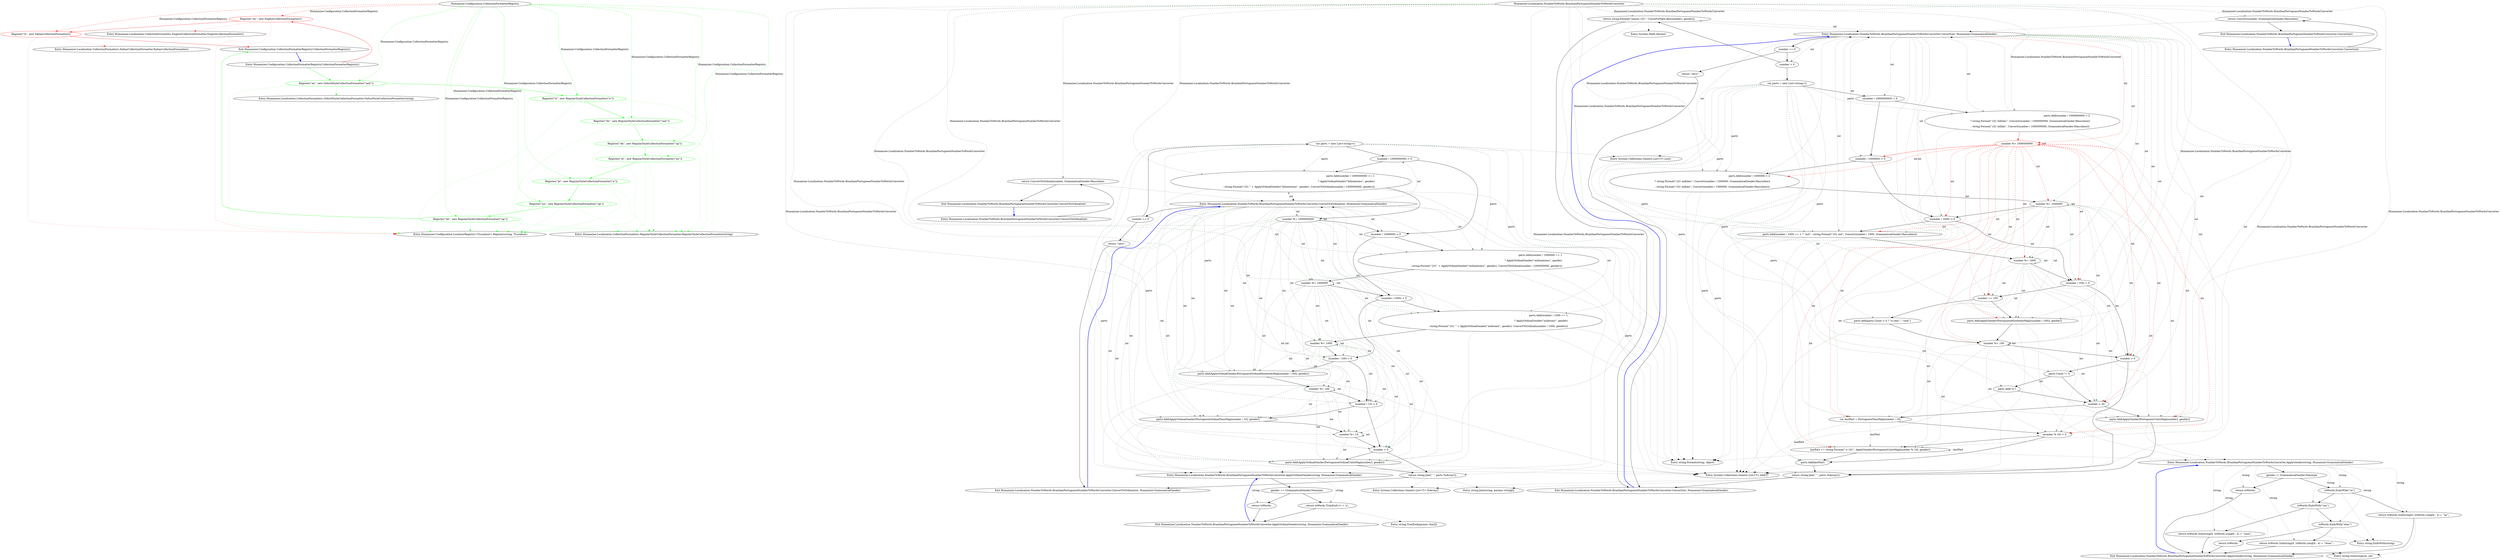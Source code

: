 digraph  {
n7 [label="Humanizer.Configuration.CollectionFormatterRegistry", span=""];
n0 [label="Entry Humanizer.Configuration.CollectionFormatterRegistry.CollectionFormatterRegistry()", span="6-6", cluster="Humanizer.Configuration.CollectionFormatterRegistry.CollectionFormatterRegistry()"];
n1 [label="Register(''en'', new EnglishCollectionFormatter())", span="9-9", cluster="Humanizer.Configuration.CollectionFormatterRegistry.CollectionFormatterRegistry()", color=red, community=0];
n2 [label="Register(''it'', new ItalianCollectionFormatter())", span="10-10", cluster="Humanizer.Configuration.CollectionFormatterRegistry.CollectionFormatterRegistry()", color=red, community=0];
n4 [label="Entry Humanizer.Localisation.CollectionFormatters.EnglishCollectionFormatter.EnglishCollectionFormatter()", span="8-8", cluster="Humanizer.Localisation.CollectionFormatters.EnglishCollectionFormatter.EnglishCollectionFormatter()"];
n5 [label="Entry Humanizer.Configuration.LocaliserRegistry<TLocaliser>.Register(string, TLocaliser)", span="54-54", cluster="Humanizer.Configuration.LocaliserRegistry<TLocaliser>.Register(string, TLocaliser)"];
n3 [label="Exit Humanizer.Configuration.CollectionFormatterRegistry.CollectionFormatterRegistry()", span="6-6", cluster="Humanizer.Configuration.CollectionFormatterRegistry.CollectionFormatterRegistry()"];
n6 [label="Entry Humanizer.Localisation.CollectionFormatters.ItalianCollectionFormatter.ItalianCollectionFormatter()", span="8-8", cluster="Humanizer.Localisation.CollectionFormatters.ItalianCollectionFormatter.ItalianCollectionFormatter()"];
d1 [label="Register(''en'', new OxfordStyleCollectionFormatter(''and''))", span="9-9", cluster="Humanizer.Configuration.CollectionFormatterRegistry.CollectionFormatterRegistry()", color=green, community=0];
d2 [label="Register(''it'', new RegularStyleCollectionFormatter(''e''))", span="10-10", cluster="Humanizer.Configuration.CollectionFormatterRegistry.CollectionFormatterRegistry()", color=green, community=0];
d10 [label="Entry Humanizer.Localisation.CollectionFormatters.OxfordStyleCollectionFormatter.OxfordStyleCollectionFormatter(string)", span="8-8", cluster="Humanizer.Localisation.CollectionFormatters.OxfordStyleCollectionFormatter.OxfordStyleCollectionFormatter(string)"];
d3 [label="Register(''de'', new RegularStyleCollectionFormatter(''und''))", span="11-11", cluster="Humanizer.Configuration.CollectionFormatterRegistry.CollectionFormatterRegistry()", color=green, community=0];
d12 [label="Entry Humanizer.Localisation.CollectionFormatters.RegularStyleCollectionFormatter.RegularStyleCollectionFormatter(string)", span="8-8", cluster="Humanizer.Localisation.CollectionFormatters.RegularStyleCollectionFormatter.RegularStyleCollectionFormatter(string)"];
d4 [label="Register(''dk'', new RegularStyleCollectionFormatter(''og''))", span="12-12", cluster="Humanizer.Configuration.CollectionFormatterRegistry.CollectionFormatterRegistry()", color=green, community=0];
d5 [label="Register(''nl'', new RegularStyleCollectionFormatter(''en''))", span="13-13", cluster="Humanizer.Configuration.CollectionFormatterRegistry.CollectionFormatterRegistry()", color=green, community=0];
d6 [label="Register(''pt'', new RegularStyleCollectionFormatter(''e''))", span="14-14", cluster="Humanizer.Configuration.CollectionFormatterRegistry.CollectionFormatterRegistry()", color=green, community=0];
d7 [label="Register(''nn'', new RegularStyleCollectionFormatter(''og''))", span="15-15", cluster="Humanizer.Configuration.CollectionFormatterRegistry.CollectionFormatterRegistry()", color=green, community=0];
d8 [label="Register(''nb'', new RegularStyleCollectionFormatter(''og''))", span="16-16", cluster="Humanizer.Configuration.CollectionFormatterRegistry.CollectionFormatterRegistry()", color=green, community=0];
m1_31 [label="Entry System.Math.Abs(int)", span="0-0", cluster="System.Math.Abs(int)", file="EnglishCollectionFormatter.cs"];
m1_33 [label="Entry System.Collections.Generic.List<T>.List()", span="0-0", cluster="System.Collections.Generic.List<T>.List()", file="EnglishCollectionFormatter.cs"];
m1_65 [label="Entry Humanizer.Localisation.NumberToWords.BrazilianPortugueseNumberToWordsConverter.ConvertToOrdinal(int)", span="141-141", cluster="Humanizer.Localisation.NumberToWords.BrazilianPortugueseNumberToWordsConverter.ConvertToOrdinal(int)", file="EnglishCollectionFormatter.cs"];
m1_66 [label="return ConvertToOrdinal(number, GrammaticalGender.Masculine);", span="143-143", cluster="Humanizer.Localisation.NumberToWords.BrazilianPortugueseNumberToWordsConverter.ConvertToOrdinal(int)", file="EnglishCollectionFormatter.cs"];
m1_67 [label="Exit Humanizer.Localisation.NumberToWords.BrazilianPortugueseNumberToWordsConverter.ConvertToOrdinal(int)", span="141-141", cluster="Humanizer.Localisation.NumberToWords.BrazilianPortugueseNumberToWordsConverter.ConvertToOrdinal(int)", file="EnglishCollectionFormatter.cs"];
m1_78 [label="Entry string.EndsWith(string)", span="0-0", cluster="string.EndsWith(string)", file="EnglishCollectionFormatter.cs"];
m1_36 [label="Entry System.Collections.Generic.List<T>.ToArray()", span="0-0", cluster="System.Collections.Generic.List<T>.ToArray()", file="EnglishCollectionFormatter.cs"];
m1_35 [label="Entry Humanizer.Localisation.NumberToWords.BrazilianPortugueseNumberToWordsConverter.ApplyGender(string, Humanizer.GrammaticalGender)", span="146-146", cluster="Humanizer.Localisation.NumberToWords.BrazilianPortugueseNumberToWordsConverter.ApplyGender(string, Humanizer.GrammaticalGender)", file="EnglishCollectionFormatter.cs"];
m1_68 [label="gender != GrammaticalGender.Feminine", span="148-148", cluster="Humanizer.Localisation.NumberToWords.BrazilianPortugueseNumberToWordsConverter.ApplyGender(string, Humanizer.GrammaticalGender)", file="EnglishCollectionFormatter.cs"];
m1_69 [label="return toWords;", span="149-149", cluster="Humanizer.Localisation.NumberToWords.BrazilianPortugueseNumberToWordsConverter.ApplyGender(string, Humanizer.GrammaticalGender)", file="EnglishCollectionFormatter.cs"];
m1_70 [label="toWords.EndsWith(''os'')", span="151-151", cluster="Humanizer.Localisation.NumberToWords.BrazilianPortugueseNumberToWordsConverter.ApplyGender(string, Humanizer.GrammaticalGender)", file="EnglishCollectionFormatter.cs"];
m1_71 [label="return toWords.Substring(0, toWords.Length - 2) + ''as'';", span="152-152", cluster="Humanizer.Localisation.NumberToWords.BrazilianPortugueseNumberToWordsConverter.ApplyGender(string, Humanizer.GrammaticalGender)", file="EnglishCollectionFormatter.cs"];
m1_72 [label="toWords.EndsWith(''um'')", span="154-154", cluster="Humanizer.Localisation.NumberToWords.BrazilianPortugueseNumberToWordsConverter.ApplyGender(string, Humanizer.GrammaticalGender)", file="EnglishCollectionFormatter.cs"];
m1_73 [label="return toWords.Substring(0, toWords.Length - 2) + ''uma'';", span="155-155", cluster="Humanizer.Localisation.NumberToWords.BrazilianPortugueseNumberToWordsConverter.ApplyGender(string, Humanizer.GrammaticalGender)", file="EnglishCollectionFormatter.cs"];
m1_74 [label="toWords.EndsWith(''dois'')", span="157-157", cluster="Humanizer.Localisation.NumberToWords.BrazilianPortugueseNumberToWordsConverter.ApplyGender(string, Humanizer.GrammaticalGender)", file="EnglishCollectionFormatter.cs"];
m1_75 [label="return toWords.Substring(0, toWords.Length - 4) + ''duas'';", span="158-158", cluster="Humanizer.Localisation.NumberToWords.BrazilianPortugueseNumberToWordsConverter.ApplyGender(string, Humanizer.GrammaticalGender)", file="EnglishCollectionFormatter.cs"];
m1_76 [label="return toWords;", span="160-160", cluster="Humanizer.Localisation.NumberToWords.BrazilianPortugueseNumberToWordsConverter.ApplyGender(string, Humanizer.GrammaticalGender)", file="EnglishCollectionFormatter.cs"];
m1_77 [label="Exit Humanizer.Localisation.NumberToWords.BrazilianPortugueseNumberToWordsConverter.ApplyGender(string, Humanizer.GrammaticalGender)", span="146-146", cluster="Humanizer.Localisation.NumberToWords.BrazilianPortugueseNumberToWordsConverter.ApplyGender(string, Humanizer.GrammaticalGender)", file="EnglishCollectionFormatter.cs"];
m1_34 [label="Entry System.Collections.Generic.List<T>.Add(T)", span="0-0", cluster="System.Collections.Generic.List<T>.Add(T)", file="EnglishCollectionFormatter.cs"];
m1_64 [label="Entry Humanizer.Localisation.NumberToWords.BrazilianPortugueseNumberToWordsConverter.ApplyOrdinalGender(string, Humanizer.GrammaticalGender)", span="163-163", cluster="Humanizer.Localisation.NumberToWords.BrazilianPortugueseNumberToWordsConverter.ApplyOrdinalGender(string, Humanizer.GrammaticalGender)", file="EnglishCollectionFormatter.cs"];
m1_80 [label="gender == GrammaticalGender.Feminine", span="165-165", cluster="Humanizer.Localisation.NumberToWords.BrazilianPortugueseNumberToWordsConverter.ApplyOrdinalGender(string, Humanizer.GrammaticalGender)", file="EnglishCollectionFormatter.cs"];
m1_81 [label="return toWords.TrimEnd('o') + 'a';", span="166-166", cluster="Humanizer.Localisation.NumberToWords.BrazilianPortugueseNumberToWordsConverter.ApplyOrdinalGender(string, Humanizer.GrammaticalGender)", file="EnglishCollectionFormatter.cs"];
m1_82 [label="return toWords;", span="168-168", cluster="Humanizer.Localisation.NumberToWords.BrazilianPortugueseNumberToWordsConverter.ApplyOrdinalGender(string, Humanizer.GrammaticalGender)", file="EnglishCollectionFormatter.cs"];
m1_83 [label="Exit Humanizer.Localisation.NumberToWords.BrazilianPortugueseNumberToWordsConverter.ApplyOrdinalGender(string, Humanizer.GrammaticalGender)", span="163-163", cluster="Humanizer.Localisation.NumberToWords.BrazilianPortugueseNumberToWordsConverter.ApplyOrdinalGender(string, Humanizer.GrammaticalGender)", file="EnglishCollectionFormatter.cs"];
m1_37 [label="Entry string.Join(string, params string[])", span="0-0", cluster="string.Join(string, params string[])", file="EnglishCollectionFormatter.cs"];
m1_0 [label="Entry Humanizer.Localisation.NumberToWords.BrazilianPortugueseNumberToWordsConverter.Convert(int, Humanizer.GrammaticalGender)", span="15-15", cluster="Humanizer.Localisation.NumberToWords.BrazilianPortugueseNumberToWordsConverter.Convert(int, Humanizer.GrammaticalGender)", file="EnglishCollectionFormatter.cs"];
m1_1 [label="number == 0", span="17-17", cluster="Humanizer.Localisation.NumberToWords.BrazilianPortugueseNumberToWordsConverter.Convert(int, Humanizer.GrammaticalGender)", file="EnglishCollectionFormatter.cs"];
m1_3 [label="number < 0", span="20-20", cluster="Humanizer.Localisation.NumberToWords.BrazilianPortugueseNumberToWordsConverter.Convert(int, Humanizer.GrammaticalGender)", file="EnglishCollectionFormatter.cs"];
m1_4 [label="return string.Format(''menos {0}'', Convert(Math.Abs(number), gender));", span="21-21", cluster="Humanizer.Localisation.NumberToWords.BrazilianPortugueseNumberToWordsConverter.Convert(int, Humanizer.GrammaticalGender)", file="EnglishCollectionFormatter.cs"];
m1_6 [label="(number / 1000000000) > 0", span="25-25", cluster="Humanizer.Localisation.NumberToWords.BrazilianPortugueseNumberToWordsConverter.Convert(int, Humanizer.GrammaticalGender)", file="EnglishCollectionFormatter.cs"];
m1_7 [label="parts.Add(number / 1000000000 > 2\r\n                    ? string.Format(''{0} bilhões'', Convert(number / 1000000000, GrammaticalGender.Masculine))\r\n                    : string.Format(''{0} bilhão'', Convert(number / 1000000000, GrammaticalGender.Masculine)))", span="28-30", cluster="Humanizer.Localisation.NumberToWords.BrazilianPortugueseNumberToWordsConverter.Convert(int, Humanizer.GrammaticalGender)", file="EnglishCollectionFormatter.cs"];
m1_8 [label="number %= 1000000000", span="32-32", cluster="Humanizer.Localisation.NumberToWords.BrazilianPortugueseNumberToWordsConverter.Convert(int, Humanizer.GrammaticalGender)", color=red, community=0, file="EnglishCollectionFormatter.cs"];
m1_9 [label="(number / 1000000) > 0", span="35-35", cluster="Humanizer.Localisation.NumberToWords.BrazilianPortugueseNumberToWordsConverter.Convert(int, Humanizer.GrammaticalGender)", file="EnglishCollectionFormatter.cs"];
m1_10 [label="parts.Add(number / 1000000 > 2\r\n                    ? string.Format(''{0} milhões'', Convert(number / 1000000, GrammaticalGender.Masculine))\r\n                    : string.Format(''{0} milhão'', Convert(number / 1000000, GrammaticalGender.Masculine)))", span="38-40", cluster="Humanizer.Localisation.NumberToWords.BrazilianPortugueseNumberToWordsConverter.Convert(int, Humanizer.GrammaticalGender)", file="EnglishCollectionFormatter.cs"];
m1_11 [label="number %= 1000000", span="42-42", cluster="Humanizer.Localisation.NumberToWords.BrazilianPortugueseNumberToWordsConverter.Convert(int, Humanizer.GrammaticalGender)", file="EnglishCollectionFormatter.cs"];
m1_12 [label="(number / 1000) > 0", span="45-45", cluster="Humanizer.Localisation.NumberToWords.BrazilianPortugueseNumberToWordsConverter.Convert(int, Humanizer.GrammaticalGender)", file="EnglishCollectionFormatter.cs"];
m1_13 [label="parts.Add(number / 1000 == 1 ? ''mil'' : string.Format(''{0} mil'', Convert(number / 1000, GrammaticalGender.Masculine)))", span="48-48", cluster="Humanizer.Localisation.NumberToWords.BrazilianPortugueseNumberToWordsConverter.Convert(int, Humanizer.GrammaticalGender)", file="EnglishCollectionFormatter.cs"];
m1_14 [label="number %= 1000", span="49-49", cluster="Humanizer.Localisation.NumberToWords.BrazilianPortugueseNumberToWordsConverter.Convert(int, Humanizer.GrammaticalGender)", file="EnglishCollectionFormatter.cs"];
m1_15 [label="(number / 100) > 0", span="52-52", cluster="Humanizer.Localisation.NumberToWords.BrazilianPortugueseNumberToWordsConverter.Convert(int, Humanizer.GrammaticalGender)", file="EnglishCollectionFormatter.cs"];
m1_16 [label="number == 100", span="54-54", cluster="Humanizer.Localisation.NumberToWords.BrazilianPortugueseNumberToWordsConverter.Convert(int, Humanizer.GrammaticalGender)", file="EnglishCollectionFormatter.cs"];
m1_18 [label="parts.Add(ApplyGender(PortugueseHundredsMap[(number / 100)], gender))", span="58-58", cluster="Humanizer.Localisation.NumberToWords.BrazilianPortugueseNumberToWordsConverter.Convert(int, Humanizer.GrammaticalGender)", file="EnglishCollectionFormatter.cs"];
m1_19 [label="number %= 100", span="60-60", cluster="Humanizer.Localisation.NumberToWords.BrazilianPortugueseNumberToWordsConverter.Convert(int, Humanizer.GrammaticalGender)", file="EnglishCollectionFormatter.cs"];
m1_20 [label="number > 0", span="63-63", cluster="Humanizer.Localisation.NumberToWords.BrazilianPortugueseNumberToWordsConverter.Convert(int, Humanizer.GrammaticalGender)", file="EnglishCollectionFormatter.cs"];
m1_23 [label="number < 20", span="68-68", cluster="Humanizer.Localisation.NumberToWords.BrazilianPortugueseNumberToWordsConverter.Convert(int, Humanizer.GrammaticalGender)", file="EnglishCollectionFormatter.cs"];
m1_24 [label="parts.Add(ApplyGender(PortugueseUnitsMap[number], gender))", span="69-69", cluster="Humanizer.Localisation.NumberToWords.BrazilianPortugueseNumberToWordsConverter.Convert(int, Humanizer.GrammaticalGender)", file="EnglishCollectionFormatter.cs"];
m1_25 [label="var lastPart = PortugueseTensMap[number / 10]", span="72-72", cluster="Humanizer.Localisation.NumberToWords.BrazilianPortugueseNumberToWordsConverter.Convert(int, Humanizer.GrammaticalGender)", file="EnglishCollectionFormatter.cs"];
m1_26 [label="(number % 10) > 0", span="73-73", cluster="Humanizer.Localisation.NumberToWords.BrazilianPortugueseNumberToWordsConverter.Convert(int, Humanizer.GrammaticalGender)", file="EnglishCollectionFormatter.cs"];
m1_27 [label="lastPart += string.Format('' e {0}'', ApplyGender(PortugueseUnitsMap[number % 10], gender))", span="74-74", cluster="Humanizer.Localisation.NumberToWords.BrazilianPortugueseNumberToWordsConverter.Convert(int, Humanizer.GrammaticalGender)", file="EnglishCollectionFormatter.cs"];
m1_2 [label="return ''zero'';", span="18-18", cluster="Humanizer.Localisation.NumberToWords.BrazilianPortugueseNumberToWordsConverter.Convert(int, Humanizer.GrammaticalGender)", file="EnglishCollectionFormatter.cs"];
m1_5 [label="var parts = new List<string>()", span="23-23", cluster="Humanizer.Localisation.NumberToWords.BrazilianPortugueseNumberToWordsConverter.Convert(int, Humanizer.GrammaticalGender)", file="EnglishCollectionFormatter.cs"];
m1_17 [label="parts.Add(parts.Count > 0 ? ''e cem'' : ''cem'')", span="55-55", cluster="Humanizer.Localisation.NumberToWords.BrazilianPortugueseNumberToWordsConverter.Convert(int, Humanizer.GrammaticalGender)", file="EnglishCollectionFormatter.cs"];
m1_21 [label="parts.Count != 0", span="65-65", cluster="Humanizer.Localisation.NumberToWords.BrazilianPortugueseNumberToWordsConverter.Convert(int, Humanizer.GrammaticalGender)", file="EnglishCollectionFormatter.cs"];
m1_22 [label="parts.Add(''e'')", span="66-66", cluster="Humanizer.Localisation.NumberToWords.BrazilianPortugueseNumberToWordsConverter.Convert(int, Humanizer.GrammaticalGender)", file="EnglishCollectionFormatter.cs"];
m1_28 [label="parts.Add(lastPart)", span="76-76", cluster="Humanizer.Localisation.NumberToWords.BrazilianPortugueseNumberToWordsConverter.Convert(int, Humanizer.GrammaticalGender)", file="EnglishCollectionFormatter.cs"];
m1_29 [label="return string.Join('' '', parts.ToArray());", span="80-80", cluster="Humanizer.Localisation.NumberToWords.BrazilianPortugueseNumberToWordsConverter.Convert(int, Humanizer.GrammaticalGender)", file="EnglishCollectionFormatter.cs"];
m1_30 [label="Exit Humanizer.Localisation.NumberToWords.BrazilianPortugueseNumberToWordsConverter.Convert(int, Humanizer.GrammaticalGender)", span="15-15", cluster="Humanizer.Localisation.NumberToWords.BrazilianPortugueseNumberToWordsConverter.Convert(int, Humanizer.GrammaticalGender)", file="EnglishCollectionFormatter.cs"];
m1_38 [label="Entry Humanizer.Localisation.NumberToWords.BrazilianPortugueseNumberToWordsConverter.Convert(int)", span="83-83", cluster="Humanizer.Localisation.NumberToWords.BrazilianPortugueseNumberToWordsConverter.Convert(int)", file="EnglishCollectionFormatter.cs"];
m1_39 [label="return Convert(number, GrammaticalGender.Masculine);", span="85-85", cluster="Humanizer.Localisation.NumberToWords.BrazilianPortugueseNumberToWordsConverter.Convert(int)", file="EnglishCollectionFormatter.cs"];
m1_40 [label="Exit Humanizer.Localisation.NumberToWords.BrazilianPortugueseNumberToWordsConverter.Convert(int)", span="83-83", cluster="Humanizer.Localisation.NumberToWords.BrazilianPortugueseNumberToWordsConverter.Convert(int)", file="EnglishCollectionFormatter.cs"];
m1_84 [label="Entry string.TrimEnd(params char[])", span="0-0", cluster="string.TrimEnd(params char[])", file="EnglishCollectionFormatter.cs"];
m1_32 [label="Entry string.Format(string, object)", span="0-0", cluster="string.Format(string, object)", file="EnglishCollectionFormatter.cs"];
m1_79 [label="Entry string.Substring(int, int)", span="0-0", cluster="string.Substring(int, int)", file="EnglishCollectionFormatter.cs"];
m1_41 [label="Entry Humanizer.Localisation.NumberToWords.BrazilianPortugueseNumberToWordsConverter.ConvertToOrdinal(int, Humanizer.GrammaticalGender)", span="88-88", cluster="Humanizer.Localisation.NumberToWords.BrazilianPortugueseNumberToWordsConverter.ConvertToOrdinal(int, Humanizer.GrammaticalGender)", file="EnglishCollectionFormatter.cs"];
m1_42 [label="number == 0", span="91-91", cluster="Humanizer.Localisation.NumberToWords.BrazilianPortugueseNumberToWordsConverter.ConvertToOrdinal(int, Humanizer.GrammaticalGender)", file="EnglishCollectionFormatter.cs"];
m1_45 [label="(number / 1000000000) > 0", span="96-96", cluster="Humanizer.Localisation.NumberToWords.BrazilianPortugueseNumberToWordsConverter.ConvertToOrdinal(int, Humanizer.GrammaticalGender)", file="EnglishCollectionFormatter.cs"];
m1_46 [label="parts.Add(number / 1000000000 == 1\r\n                    ? ApplyOrdinalGender(''bilionésimo'', gender)\r\n                    : string.Format(''{0} '' + ApplyOrdinalGender(''bilionésimo'', gender), ConvertToOrdinal(number / 1000000000, gender)))", span="98-100", cluster="Humanizer.Localisation.NumberToWords.BrazilianPortugueseNumberToWordsConverter.ConvertToOrdinal(int, Humanizer.GrammaticalGender)", file="EnglishCollectionFormatter.cs"];
m1_47 [label="number %= 1000000000", span="102-102", cluster="Humanizer.Localisation.NumberToWords.BrazilianPortugueseNumberToWordsConverter.ConvertToOrdinal(int, Humanizer.GrammaticalGender)", file="EnglishCollectionFormatter.cs"];
m1_48 [label="(number / 1000000) > 0", span="105-105", cluster="Humanizer.Localisation.NumberToWords.BrazilianPortugueseNumberToWordsConverter.ConvertToOrdinal(int, Humanizer.GrammaticalGender)", file="EnglishCollectionFormatter.cs"];
m1_49 [label="parts.Add(number / 1000000 == 1\r\n                    ? ApplyOrdinalGender(''milionésimo'', gender)\r\n                    : string.Format(''{0}'' + ApplyOrdinalGender(''milionésimo'', gender), ConvertToOrdinal(number / 1000000000, gender)))", span="107-109", cluster="Humanizer.Localisation.NumberToWords.BrazilianPortugueseNumberToWordsConverter.ConvertToOrdinal(int, Humanizer.GrammaticalGender)", file="EnglishCollectionFormatter.cs"];
m1_50 [label="number %= 1000000", span="111-111", cluster="Humanizer.Localisation.NumberToWords.BrazilianPortugueseNumberToWordsConverter.ConvertToOrdinal(int, Humanizer.GrammaticalGender)", file="EnglishCollectionFormatter.cs"];
m1_51 [label="(number / 1000) > 0", span="114-114", cluster="Humanizer.Localisation.NumberToWords.BrazilianPortugueseNumberToWordsConverter.ConvertToOrdinal(int, Humanizer.GrammaticalGender)", file="EnglishCollectionFormatter.cs"];
m1_52 [label="parts.Add(number / 1000 == 1\r\n                    ? ApplyOrdinalGender(''milésimo'', gender)\r\n                    : string.Format(''{0} '' + ApplyOrdinalGender(''milésimo'', gender), ConvertToOrdinal(number / 1000, gender)))", span="116-118", cluster="Humanizer.Localisation.NumberToWords.BrazilianPortugueseNumberToWordsConverter.ConvertToOrdinal(int, Humanizer.GrammaticalGender)", file="EnglishCollectionFormatter.cs"];
m1_53 [label="number %= 1000", span="120-120", cluster="Humanizer.Localisation.NumberToWords.BrazilianPortugueseNumberToWordsConverter.ConvertToOrdinal(int, Humanizer.GrammaticalGender)", file="EnglishCollectionFormatter.cs"];
m1_54 [label="(number / 100) > 0", span="123-123", cluster="Humanizer.Localisation.NumberToWords.BrazilianPortugueseNumberToWordsConverter.ConvertToOrdinal(int, Humanizer.GrammaticalGender)", file="EnglishCollectionFormatter.cs"];
m1_55 [label="parts.Add(ApplyOrdinalGender(PortugueseOrdinalHundredsMap[number / 100], gender))", span="125-125", cluster="Humanizer.Localisation.NumberToWords.BrazilianPortugueseNumberToWordsConverter.ConvertToOrdinal(int, Humanizer.GrammaticalGender)", file="EnglishCollectionFormatter.cs"];
m1_56 [label="number %= 100", span="126-126", cluster="Humanizer.Localisation.NumberToWords.BrazilianPortugueseNumberToWordsConverter.ConvertToOrdinal(int, Humanizer.GrammaticalGender)", file="EnglishCollectionFormatter.cs"];
m1_57 [label="(number / 10) > 0", span="129-129", cluster="Humanizer.Localisation.NumberToWords.BrazilianPortugueseNumberToWordsConverter.ConvertToOrdinal(int, Humanizer.GrammaticalGender)", file="EnglishCollectionFormatter.cs"];
m1_58 [label="parts.Add(ApplyOrdinalGender(PortugueseOrdinalTensMap[number / 10], gender))", span="131-131", cluster="Humanizer.Localisation.NumberToWords.BrazilianPortugueseNumberToWordsConverter.ConvertToOrdinal(int, Humanizer.GrammaticalGender)", file="EnglishCollectionFormatter.cs"];
m1_59 [label="number %= 10", span="132-132", cluster="Humanizer.Localisation.NumberToWords.BrazilianPortugueseNumberToWordsConverter.ConvertToOrdinal(int, Humanizer.GrammaticalGender)", file="EnglishCollectionFormatter.cs"];
m1_60 [label="number > 0", span="135-135", cluster="Humanizer.Localisation.NumberToWords.BrazilianPortugueseNumberToWordsConverter.ConvertToOrdinal(int, Humanizer.GrammaticalGender)", file="EnglishCollectionFormatter.cs"];
m1_61 [label="parts.Add(ApplyOrdinalGender(PortugueseOrdinalUnitsMap[number], gender))", span="136-136", cluster="Humanizer.Localisation.NumberToWords.BrazilianPortugueseNumberToWordsConverter.ConvertToOrdinal(int, Humanizer.GrammaticalGender)", file="EnglishCollectionFormatter.cs"];
m1_43 [label="return ''zero'';", span="92-92", cluster="Humanizer.Localisation.NumberToWords.BrazilianPortugueseNumberToWordsConverter.ConvertToOrdinal(int, Humanizer.GrammaticalGender)", file="EnglishCollectionFormatter.cs"];
m1_44 [label="var parts = new List<string>()", span="94-94", cluster="Humanizer.Localisation.NumberToWords.BrazilianPortugueseNumberToWordsConverter.ConvertToOrdinal(int, Humanizer.GrammaticalGender)", file="EnglishCollectionFormatter.cs"];
m1_62 [label="return string.Join('' '', parts.ToArray());", span="138-138", cluster="Humanizer.Localisation.NumberToWords.BrazilianPortugueseNumberToWordsConverter.ConvertToOrdinal(int, Humanizer.GrammaticalGender)", file="EnglishCollectionFormatter.cs"];
m1_63 [label="Exit Humanizer.Localisation.NumberToWords.BrazilianPortugueseNumberToWordsConverter.ConvertToOrdinal(int, Humanizer.GrammaticalGender)", span="88-88", cluster="Humanizer.Localisation.NumberToWords.BrazilianPortugueseNumberToWordsConverter.ConvertToOrdinal(int, Humanizer.GrammaticalGender)", file="EnglishCollectionFormatter.cs"];
m1_85 [label="Humanizer.Localisation.NumberToWords.BrazilianPortugueseNumberToWordsConverter", span="", file="EnglishCollectionFormatter.cs"];
n7 -> n1  [key=1, style=dashed, color=red, label="Humanizer.Configuration.CollectionFormatterRegistry"];
n7 -> n2  [key=1, style=dashed, color=red, label="Humanizer.Configuration.CollectionFormatterRegistry"];
n7 -> d1  [key=1, style=dashed, color=green, label="Humanizer.Configuration.CollectionFormatterRegistry"];
n7 -> d2  [key=1, style=dashed, color=green, label="Humanizer.Configuration.CollectionFormatterRegistry"];
n7 -> d3  [key=1, style=dashed, color=green, label="Humanizer.Configuration.CollectionFormatterRegistry"];
n7 -> d4  [key=1, style=dashed, color=green, label="Humanizer.Configuration.CollectionFormatterRegistry"];
n7 -> d5  [key=1, style=dashed, color=green, label="Humanizer.Configuration.CollectionFormatterRegistry"];
n7 -> d6  [key=1, style=dashed, color=green, label="Humanizer.Configuration.CollectionFormatterRegistry"];
n7 -> d7  [key=1, style=dashed, color=green, label="Humanizer.Configuration.CollectionFormatterRegistry"];
n7 -> d8  [key=1, style=dashed, color=green, label="Humanizer.Configuration.CollectionFormatterRegistry"];
n0 -> n1  [key=0, style=solid, color=red];
n0 -> d1  [key=0, style=solid, color=green];
n1 -> n2  [key=0, style=solid, color=red];
n1 -> n4  [key=2, style=dotted, color=red];
n1 -> n5  [key=2, style=dotted, color=red];
n2 -> n3  [key=0, style=solid, color=red];
n2 -> n6  [key=2, style=dotted, color=red];
n2 -> n5  [key=2, style=dotted, color=red];
n3 -> n0  [key=0, style=bold, color=blue];
d1 -> d2  [key=0, style=solid, color=green];
d1 -> d10  [key=2, style=dotted, color=green];
d1 -> n5  [key=2, style=dotted, color=green];
d2 -> d3  [key=0, style=solid, color=green];
d2 -> d12  [key=2, style=dotted, color=green];
d2 -> n5  [key=2, style=dotted, color=green];
d3 -> d4  [key=0, style=solid, color=green];
d3 -> d12  [key=2, style=dotted, color=green];
d3 -> n5  [key=2, style=dotted, color=green];
d4 -> d5  [key=0, style=solid, color=green];
d4 -> d12  [key=2, style=dotted, color=green];
d4 -> n5  [key=2, style=dotted, color=green];
d5 -> d6  [key=0, style=solid, color=green];
d5 -> d12  [key=2, style=dotted, color=green];
d5 -> n5  [key=2, style=dotted, color=green];
d6 -> d7  [key=0, style=solid, color=green];
d6 -> d12  [key=2, style=dotted, color=green];
d6 -> n5  [key=2, style=dotted, color=green];
d7 -> d8  [key=0, style=solid, color=green];
d7 -> d12  [key=2, style=dotted, color=green];
d7 -> n5  [key=2, style=dotted, color=green];
d8 -> n3  [key=0, style=solid, color=green];
d8 -> d12  [key=2, style=dotted, color=green];
d8 -> n5  [key=2, style=dotted, color=green];
m1_65 -> m1_66  [key=0, style=solid];
m1_66 -> m1_67  [key=0, style=solid];
m1_66 -> m1_41  [key=2, style=dotted];
m1_67 -> m1_65  [key=0, style=bold, color=blue];
m1_35 -> m1_68  [key=0, style=solid];
m1_35 -> m1_69  [key=1, style=dashed, color=darkseagreen4, label=string];
m1_35 -> m1_70  [key=1, style=dashed, color=darkseagreen4, label=string];
m1_35 -> m1_71  [key=1, style=dashed, color=darkseagreen4, label=string];
m1_35 -> m1_72  [key=1, style=dashed, color=darkseagreen4, label=string];
m1_35 -> m1_73  [key=1, style=dashed, color=darkseagreen4, label=string];
m1_35 -> m1_74  [key=1, style=dashed, color=darkseagreen4, label=string];
m1_35 -> m1_75  [key=1, style=dashed, color=darkseagreen4, label=string];
m1_35 -> m1_76  [key=1, style=dashed, color=darkseagreen4, label=string];
m1_68 -> m1_69  [key=0, style=solid];
m1_68 -> m1_70  [key=0, style=solid];
m1_69 -> m1_77  [key=0, style=solid];
m1_70 -> m1_71  [key=0, style=solid];
m1_70 -> m1_72  [key=0, style=solid];
m1_70 -> m1_78  [key=2, style=dotted];
m1_71 -> m1_77  [key=0, style=solid];
m1_71 -> m1_79  [key=2, style=dotted];
m1_72 -> m1_73  [key=0, style=solid];
m1_72 -> m1_74  [key=0, style=solid];
m1_72 -> m1_78  [key=2, style=dotted];
m1_73 -> m1_77  [key=0, style=solid];
m1_73 -> m1_79  [key=2, style=dotted];
m1_74 -> m1_75  [key=0, style=solid];
m1_74 -> m1_76  [key=0, style=solid];
m1_74 -> m1_78  [key=2, style=dotted];
m1_75 -> m1_77  [key=0, style=solid];
m1_75 -> m1_79  [key=2, style=dotted];
m1_76 -> m1_77  [key=0, style=solid];
m1_77 -> m1_35  [key=0, style=bold, color=blue];
m1_64 -> m1_80  [key=0, style=solid];
m1_64 -> m1_81  [key=1, style=dashed, color=darkseagreen4, label=string];
m1_64 -> m1_82  [key=1, style=dashed, color=darkseagreen4, label=string];
m1_80 -> m1_81  [key=0, style=solid];
m1_80 -> m1_82  [key=0, style=solid];
m1_81 -> m1_83  [key=0, style=solid];
m1_81 -> m1_84  [key=2, style=dotted];
m1_82 -> m1_83  [key=0, style=solid];
m1_83 -> m1_64  [key=0, style=bold, color=blue];
m1_0 -> m1_1  [key=0, style=solid];
m1_0 -> m1_3  [key=1, style=dashed, color=darkseagreen4, label=int];
m1_0 -> m1_4  [key=1, style=dashed, color=darkseagreen4, label=int];
m1_0 -> m1_6  [key=1, style=dashed, color=darkseagreen4, label=int];
m1_0 -> m1_7  [key=1, style=dashed, color=darkseagreen4, label=int];
m1_0 -> m1_8  [key=1, style=dashed, color=red, label=int];
m1_0 -> m1_9  [key=1, style=dashed, color=darkseagreen4, label=int];
m1_0 -> m1_10  [key=1, style=dashed, color=darkseagreen4, label=int];
m1_0 -> m1_11  [key=1, style=dashed, color=darkseagreen4, label=int];
m1_0 -> m1_12  [key=1, style=dashed, color=darkseagreen4, label=int];
m1_0 -> m1_13  [key=1, style=dashed, color=darkseagreen4, label=int];
m1_0 -> m1_14  [key=1, style=dashed, color=darkseagreen4, label=int];
m1_0 -> m1_15  [key=1, style=dashed, color=darkseagreen4, label=int];
m1_0 -> m1_16  [key=1, style=dashed, color=darkseagreen4, label=int];
m1_0 -> m1_18  [key=1, style=dashed, color=darkseagreen4, label=int];
m1_0 -> m1_19  [key=1, style=dashed, color=darkseagreen4, label=int];
m1_0 -> m1_20  [key=1, style=dashed, color=darkseagreen4, label=int];
m1_0 -> m1_23  [key=1, style=dashed, color=darkseagreen4, label=int];
m1_0 -> m1_24  [key=1, style=dashed, color=darkseagreen4, label=int];
m1_0 -> m1_25  [key=1, style=dashed, color=darkseagreen4, label=int];
m1_0 -> m1_26  [key=1, style=dashed, color=darkseagreen4, label=int];
m1_0 -> m1_27  [key=1, style=dashed, color=darkseagreen4, label=int];
m1_1 -> m1_2  [key=0, style=solid];
m1_1 -> m1_3  [key=0, style=solid];
m1_3 -> m1_4  [key=0, style=solid];
m1_3 -> m1_5  [key=0, style=solid];
m1_4 -> m1_30  [key=0, style=solid];
m1_4 -> m1_31  [key=2, style=dotted];
m1_4 -> m1_0  [key=2, style=dotted];
m1_4 -> m1_32  [key=2, style=dotted];
m1_6 -> m1_7  [key=0, style=solid];
m1_6 -> m1_9  [key=0, style=solid];
m1_7 -> m1_8  [key=0, style=solid, color=red];
m1_7 -> m1_0  [key=2, style=dotted];
m1_7 -> m1_32  [key=2, style=dotted];
m1_7 -> m1_34  [key=2, style=dotted];
m1_8 -> m1_9  [key=0, style=solid, color=red];
m1_8 -> m1_8  [key=1, style=dashed, color=red, label=int];
m1_8 -> m1_10  [key=1, style=dashed, color=red, label=int];
m1_8 -> m1_11  [key=1, style=dashed, color=red, label=int];
m1_8 -> m1_12  [key=1, style=dashed, color=red, label=int];
m1_8 -> m1_13  [key=1, style=dashed, color=red, label=int];
m1_8 -> m1_14  [key=1, style=dashed, color=red, label=int];
m1_8 -> m1_15  [key=1, style=dashed, color=red, label=int];
m1_8 -> m1_16  [key=1, style=dashed, color=red, label=int];
m1_8 -> m1_18  [key=1, style=dashed, color=red, label=int];
m1_8 -> m1_19  [key=1, style=dashed, color=red, label=int];
m1_8 -> m1_20  [key=1, style=dashed, color=red, label=int];
m1_8 -> m1_23  [key=1, style=dashed, color=red, label=int];
m1_8 -> m1_24  [key=1, style=dashed, color=red, label=int];
m1_8 -> m1_25  [key=1, style=dashed, color=red, label=int];
m1_8 -> m1_26  [key=1, style=dashed, color=red, label=int];
m1_8 -> m1_27  [key=1, style=dashed, color=red, label=int];
m1_9 -> m1_10  [key=0, style=solid];
m1_9 -> m1_12  [key=0, style=solid];
m1_10 -> m1_11  [key=0, style=solid];
m1_10 -> m1_0  [key=2, style=dotted];
m1_10 -> m1_32  [key=2, style=dotted];
m1_10 -> m1_34  [key=2, style=dotted];
m1_11 -> m1_12  [key=0, style=solid];
m1_11 -> m1_11  [key=1, style=dashed, color=darkseagreen4, label=int];
m1_11 -> m1_13  [key=1, style=dashed, color=darkseagreen4, label=int];
m1_11 -> m1_14  [key=1, style=dashed, color=darkseagreen4, label=int];
m1_11 -> m1_15  [key=1, style=dashed, color=darkseagreen4, label=int];
m1_11 -> m1_16  [key=1, style=dashed, color=darkseagreen4, label=int];
m1_11 -> m1_18  [key=1, style=dashed, color=darkseagreen4, label=int];
m1_11 -> m1_19  [key=1, style=dashed, color=darkseagreen4, label=int];
m1_11 -> m1_20  [key=1, style=dashed, color=darkseagreen4, label=int];
m1_11 -> m1_23  [key=1, style=dashed, color=darkseagreen4, label=int];
m1_11 -> m1_24  [key=1, style=dashed, color=darkseagreen4, label=int];
m1_11 -> m1_25  [key=1, style=dashed, color=darkseagreen4, label=int];
m1_11 -> m1_26  [key=1, style=dashed, color=darkseagreen4, label=int];
m1_11 -> m1_27  [key=1, style=dashed, color=darkseagreen4, label=int];
m1_12 -> m1_13  [key=0, style=solid];
m1_12 -> m1_15  [key=0, style=solid];
m1_13 -> m1_14  [key=0, style=solid];
m1_13 -> m1_0  [key=2, style=dotted];
m1_13 -> m1_32  [key=2, style=dotted];
m1_13 -> m1_34  [key=2, style=dotted];
m1_14 -> m1_15  [key=0, style=solid];
m1_14 -> m1_14  [key=1, style=dashed, color=darkseagreen4, label=int];
m1_14 -> m1_16  [key=1, style=dashed, color=darkseagreen4, label=int];
m1_14 -> m1_18  [key=1, style=dashed, color=darkseagreen4, label=int];
m1_14 -> m1_19  [key=1, style=dashed, color=darkseagreen4, label=int];
m1_14 -> m1_20  [key=1, style=dashed, color=darkseagreen4, label=int];
m1_14 -> m1_23  [key=1, style=dashed, color=darkseagreen4, label=int];
m1_14 -> m1_24  [key=1, style=dashed, color=darkseagreen4, label=int];
m1_14 -> m1_25  [key=1, style=dashed, color=darkseagreen4, label=int];
m1_14 -> m1_26  [key=1, style=dashed, color=darkseagreen4, label=int];
m1_14 -> m1_27  [key=1, style=dashed, color=darkseagreen4, label=int];
m1_15 -> m1_16  [key=0, style=solid];
m1_15 -> m1_20  [key=0, style=solid];
m1_16 -> m1_17  [key=0, style=solid];
m1_16 -> m1_18  [key=0, style=solid];
m1_18 -> m1_19  [key=0, style=solid];
m1_18 -> m1_35  [key=2, style=dotted];
m1_18 -> m1_34  [key=2, style=dotted];
m1_19 -> m1_20  [key=0, style=solid];
m1_19 -> m1_19  [key=1, style=dashed, color=darkseagreen4, label=int];
m1_19 -> m1_23  [key=1, style=dashed, color=darkseagreen4, label=int];
m1_19 -> m1_24  [key=1, style=dashed, color=darkseagreen4, label=int];
m1_19 -> m1_25  [key=1, style=dashed, color=darkseagreen4, label=int];
m1_19 -> m1_26  [key=1, style=dashed, color=darkseagreen4, label=int];
m1_19 -> m1_27  [key=1, style=dashed, color=darkseagreen4, label=int];
m1_20 -> m1_21  [key=0, style=solid];
m1_20 -> m1_29  [key=0, style=solid];
m1_23 -> m1_24  [key=0, style=solid];
m1_23 -> m1_25  [key=0, style=solid];
m1_24 -> m1_29  [key=0, style=solid];
m1_24 -> m1_35  [key=2, style=dotted];
m1_24 -> m1_34  [key=2, style=dotted];
m1_25 -> m1_26  [key=0, style=solid];
m1_25 -> m1_27  [key=1, style=dashed, color=darkseagreen4, label=lastPart];
m1_25 -> m1_28  [key=1, style=dashed, color=darkseagreen4, label=lastPart];
m1_26 -> m1_27  [key=0, style=solid];
m1_26 -> m1_28  [key=0, style=solid];
m1_27 -> m1_28  [key=0, style=solid];
m1_27 -> m1_35  [key=2, style=dotted];
m1_27 -> m1_32  [key=2, style=dotted];
m1_27 -> m1_27  [key=1, style=dashed, color=darkseagreen4, label=lastPart];
m1_2 -> m1_30  [key=0, style=solid];
m1_5 -> m1_6  [key=0, style=solid];
m1_5 -> m1_33  [key=2, style=dotted];
m1_5 -> m1_7  [key=1, style=dashed, color=darkseagreen4, label=parts];
m1_5 -> m1_10  [key=1, style=dashed, color=darkseagreen4, label=parts];
m1_5 -> m1_13  [key=1, style=dashed, color=darkseagreen4, label=parts];
m1_5 -> m1_17  [key=1, style=dashed, color=darkseagreen4, label=parts];
m1_5 -> m1_18  [key=1, style=dashed, color=darkseagreen4, label=parts];
m1_5 -> m1_21  [key=1, style=dashed, color=darkseagreen4, label=parts];
m1_5 -> m1_22  [key=1, style=dashed, color=darkseagreen4, label=parts];
m1_5 -> m1_24  [key=1, style=dashed, color=darkseagreen4, label=parts];
m1_5 -> m1_28  [key=1, style=dashed, color=darkseagreen4, label=parts];
m1_5 -> m1_29  [key=1, style=dashed, color=darkseagreen4, label=parts];
m1_17 -> m1_19  [key=0, style=solid];
m1_17 -> m1_34  [key=2, style=dotted];
m1_21 -> m1_22  [key=0, style=solid];
m1_21 -> m1_23  [key=0, style=solid];
m1_22 -> m1_23  [key=0, style=solid];
m1_22 -> m1_34  [key=2, style=dotted];
m1_28 -> m1_29  [key=0, style=solid];
m1_28 -> m1_34  [key=2, style=dotted];
m1_29 -> m1_30  [key=0, style=solid];
m1_29 -> m1_36  [key=2, style=dotted];
m1_29 -> m1_37  [key=2, style=dotted];
m1_30 -> m1_0  [key=0, style=bold, color=blue];
m1_38 -> m1_39  [key=0, style=solid];
m1_39 -> m1_40  [key=0, style=solid];
m1_39 -> m1_0  [key=2, style=dotted];
m1_40 -> m1_38  [key=0, style=bold, color=blue];
m1_41 -> m1_42  [key=0, style=solid];
m1_41 -> m1_45  [key=1, style=dashed, color=darkseagreen4, label=int];
m1_41 -> m1_46  [key=1, style=dashed, color=darkseagreen4, label=int];
m1_41 -> m1_47  [key=1, style=dashed, color=darkseagreen4, label=int];
m1_41 -> m1_48  [key=1, style=dashed, color=darkseagreen4, label=int];
m1_41 -> m1_49  [key=1, style=dashed, color=darkseagreen4, label=int];
m1_41 -> m1_50  [key=1, style=dashed, color=darkseagreen4, label=int];
m1_41 -> m1_51  [key=1, style=dashed, color=darkseagreen4, label=int];
m1_41 -> m1_52  [key=1, style=dashed, color=darkseagreen4, label=int];
m1_41 -> m1_53  [key=1, style=dashed, color=darkseagreen4, label=int];
m1_41 -> m1_54  [key=1, style=dashed, color=darkseagreen4, label=int];
m1_41 -> m1_55  [key=1, style=dashed, color=darkseagreen4, label=int];
m1_41 -> m1_56  [key=1, style=dashed, color=darkseagreen4, label=int];
m1_41 -> m1_57  [key=1, style=dashed, color=darkseagreen4, label=int];
m1_41 -> m1_58  [key=1, style=dashed, color=darkseagreen4, label=int];
m1_41 -> m1_59  [key=1, style=dashed, color=darkseagreen4, label=int];
m1_41 -> m1_60  [key=1, style=dashed, color=darkseagreen4, label=int];
m1_41 -> m1_61  [key=1, style=dashed, color=darkseagreen4, label=int];
m1_42 -> m1_43  [key=0, style=solid];
m1_42 -> m1_44  [key=0, style=solid];
m1_45 -> m1_46  [key=0, style=solid];
m1_45 -> m1_48  [key=0, style=solid];
m1_46 -> m1_47  [key=0, style=solid];
m1_46 -> m1_64  [key=2, style=dotted];
m1_46 -> m1_41  [key=2, style=dotted];
m1_46 -> m1_32  [key=2, style=dotted];
m1_46 -> m1_34  [key=2, style=dotted];
m1_47 -> m1_48  [key=0, style=solid];
m1_47 -> m1_47  [key=1, style=dashed, color=darkseagreen4, label=int];
m1_47 -> m1_49  [key=1, style=dashed, color=darkseagreen4, label=int];
m1_47 -> m1_50  [key=1, style=dashed, color=darkseagreen4, label=int];
m1_47 -> m1_51  [key=1, style=dashed, color=darkseagreen4, label=int];
m1_47 -> m1_52  [key=1, style=dashed, color=darkseagreen4, label=int];
m1_47 -> m1_53  [key=1, style=dashed, color=darkseagreen4, label=int];
m1_47 -> m1_54  [key=1, style=dashed, color=darkseagreen4, label=int];
m1_47 -> m1_55  [key=1, style=dashed, color=darkseagreen4, label=int];
m1_47 -> m1_56  [key=1, style=dashed, color=darkseagreen4, label=int];
m1_47 -> m1_57  [key=1, style=dashed, color=darkseagreen4, label=int];
m1_47 -> m1_58  [key=1, style=dashed, color=darkseagreen4, label=int];
m1_47 -> m1_59  [key=1, style=dashed, color=darkseagreen4, label=int];
m1_47 -> m1_60  [key=1, style=dashed, color=darkseagreen4, label=int];
m1_47 -> m1_61  [key=1, style=dashed, color=darkseagreen4, label=int];
m1_48 -> m1_49  [key=0, style=solid];
m1_48 -> m1_51  [key=0, style=solid];
m1_49 -> m1_50  [key=0, style=solid];
m1_49 -> m1_64  [key=2, style=dotted];
m1_49 -> m1_41  [key=2, style=dotted];
m1_49 -> m1_32  [key=2, style=dotted];
m1_49 -> m1_34  [key=2, style=dotted];
m1_50 -> m1_51  [key=0, style=solid];
m1_50 -> m1_50  [key=1, style=dashed, color=darkseagreen4, label=int];
m1_50 -> m1_52  [key=1, style=dashed, color=darkseagreen4, label=int];
m1_50 -> m1_53  [key=1, style=dashed, color=darkseagreen4, label=int];
m1_50 -> m1_54  [key=1, style=dashed, color=darkseagreen4, label=int];
m1_50 -> m1_55  [key=1, style=dashed, color=darkseagreen4, label=int];
m1_50 -> m1_56  [key=1, style=dashed, color=darkseagreen4, label=int];
m1_50 -> m1_57  [key=1, style=dashed, color=darkseagreen4, label=int];
m1_50 -> m1_58  [key=1, style=dashed, color=darkseagreen4, label=int];
m1_50 -> m1_59  [key=1, style=dashed, color=darkseagreen4, label=int];
m1_50 -> m1_60  [key=1, style=dashed, color=darkseagreen4, label=int];
m1_50 -> m1_61  [key=1, style=dashed, color=darkseagreen4, label=int];
m1_51 -> m1_52  [key=0, style=solid];
m1_51 -> m1_54  [key=0, style=solid];
m1_52 -> m1_53  [key=0, style=solid];
m1_52 -> m1_64  [key=2, style=dotted];
m1_52 -> m1_41  [key=2, style=dotted];
m1_52 -> m1_32  [key=2, style=dotted];
m1_52 -> m1_34  [key=2, style=dotted];
m1_53 -> m1_54  [key=0, style=solid];
m1_53 -> m1_53  [key=1, style=dashed, color=darkseagreen4, label=int];
m1_53 -> m1_55  [key=1, style=dashed, color=darkseagreen4, label=int];
m1_53 -> m1_56  [key=1, style=dashed, color=darkseagreen4, label=int];
m1_53 -> m1_57  [key=1, style=dashed, color=darkseagreen4, label=int];
m1_53 -> m1_58  [key=1, style=dashed, color=darkseagreen4, label=int];
m1_53 -> m1_59  [key=1, style=dashed, color=darkseagreen4, label=int];
m1_53 -> m1_60  [key=1, style=dashed, color=darkseagreen4, label=int];
m1_53 -> m1_61  [key=1, style=dashed, color=darkseagreen4, label=int];
m1_54 -> m1_55  [key=0, style=solid];
m1_54 -> m1_57  [key=0, style=solid];
m1_55 -> m1_56  [key=0, style=solid];
m1_55 -> m1_64  [key=2, style=dotted];
m1_55 -> m1_34  [key=2, style=dotted];
m1_56 -> m1_57  [key=0, style=solid];
m1_56 -> m1_56  [key=1, style=dashed, color=darkseagreen4, label=int];
m1_56 -> m1_58  [key=1, style=dashed, color=darkseagreen4, label=int];
m1_56 -> m1_59  [key=1, style=dashed, color=darkseagreen4, label=int];
m1_56 -> m1_60  [key=1, style=dashed, color=darkseagreen4, label=int];
m1_56 -> m1_61  [key=1, style=dashed, color=darkseagreen4, label=int];
m1_57 -> m1_58  [key=0, style=solid];
m1_57 -> m1_60  [key=0, style=solid];
m1_58 -> m1_59  [key=0, style=solid];
m1_58 -> m1_64  [key=2, style=dotted];
m1_58 -> m1_34  [key=2, style=dotted];
m1_59 -> m1_60  [key=0, style=solid];
m1_59 -> m1_59  [key=1, style=dashed, color=darkseagreen4, label=int];
m1_59 -> m1_61  [key=1, style=dashed, color=darkseagreen4, label=int];
m1_60 -> m1_61  [key=0, style=solid];
m1_60 -> m1_62  [key=0, style=solid];
m1_61 -> m1_62  [key=0, style=solid];
m1_61 -> m1_64  [key=2, style=dotted];
m1_61 -> m1_34  [key=2, style=dotted];
m1_43 -> m1_63  [key=0, style=solid];
m1_44 -> m1_45  [key=0, style=solid];
m1_44 -> m1_33  [key=2, style=dotted];
m1_44 -> m1_46  [key=1, style=dashed, color=darkseagreen4, label=parts];
m1_44 -> m1_49  [key=1, style=dashed, color=darkseagreen4, label=parts];
m1_44 -> m1_52  [key=1, style=dashed, color=darkseagreen4, label=parts];
m1_44 -> m1_55  [key=1, style=dashed, color=darkseagreen4, label=parts];
m1_44 -> m1_58  [key=1, style=dashed, color=darkseagreen4, label=parts];
m1_44 -> m1_61  [key=1, style=dashed, color=darkseagreen4, label=parts];
m1_44 -> m1_62  [key=1, style=dashed, color=darkseagreen4, label=parts];
m1_62 -> m1_63  [key=0, style=solid];
m1_62 -> m1_36  [key=2, style=dotted];
m1_62 -> m1_37  [key=2, style=dotted];
m1_63 -> m1_41  [key=0, style=bold, color=blue];
m1_85 -> m1_4  [key=1, style=dashed, color=darkseagreen4, label="Humanizer.Localisation.NumberToWords.BrazilianPortugueseNumberToWordsConverter"];
m1_85 -> m1_7  [key=1, style=dashed, color=darkseagreen4, label="Humanizer.Localisation.NumberToWords.BrazilianPortugueseNumberToWordsConverter"];
m1_85 -> m1_10  [key=1, style=dashed, color=darkseagreen4, label="Humanizer.Localisation.NumberToWords.BrazilianPortugueseNumberToWordsConverter"];
m1_85 -> m1_13  [key=1, style=dashed, color=darkseagreen4, label="Humanizer.Localisation.NumberToWords.BrazilianPortugueseNumberToWordsConverter"];
m1_85 -> m1_18  [key=1, style=dashed, color=darkseagreen4, label="Humanizer.Localisation.NumberToWords.BrazilianPortugueseNumberToWordsConverter"];
m1_85 -> m1_24  [key=1, style=dashed, color=darkseagreen4, label="Humanizer.Localisation.NumberToWords.BrazilianPortugueseNumberToWordsConverter"];
m1_85 -> m1_27  [key=1, style=dashed, color=darkseagreen4, label="Humanizer.Localisation.NumberToWords.BrazilianPortugueseNumberToWordsConverter"];
m1_85 -> m1_39  [key=1, style=dashed, color=darkseagreen4, label="Humanizer.Localisation.NumberToWords.BrazilianPortugueseNumberToWordsConverter"];
m1_85 -> m1_46  [key=1, style=dashed, color=darkseagreen4, label="Humanizer.Localisation.NumberToWords.BrazilianPortugueseNumberToWordsConverter"];
m1_85 -> m1_49  [key=1, style=dashed, color=darkseagreen4, label="Humanizer.Localisation.NumberToWords.BrazilianPortugueseNumberToWordsConverter"];
m1_85 -> m1_52  [key=1, style=dashed, color=darkseagreen4, label="Humanizer.Localisation.NumberToWords.BrazilianPortugueseNumberToWordsConverter"];
m1_85 -> m1_55  [key=1, style=dashed, color=darkseagreen4, label="Humanizer.Localisation.NumberToWords.BrazilianPortugueseNumberToWordsConverter"];
m1_85 -> m1_58  [key=1, style=dashed, color=darkseagreen4, label="Humanizer.Localisation.NumberToWords.BrazilianPortugueseNumberToWordsConverter"];
m1_85 -> m1_61  [key=1, style=dashed, color=darkseagreen4, label="Humanizer.Localisation.NumberToWords.BrazilianPortugueseNumberToWordsConverter"];
m1_85 -> m1_66  [key=1, style=dashed, color=darkseagreen4, label="Humanizer.Localisation.NumberToWords.BrazilianPortugueseNumberToWordsConverter"];
}
